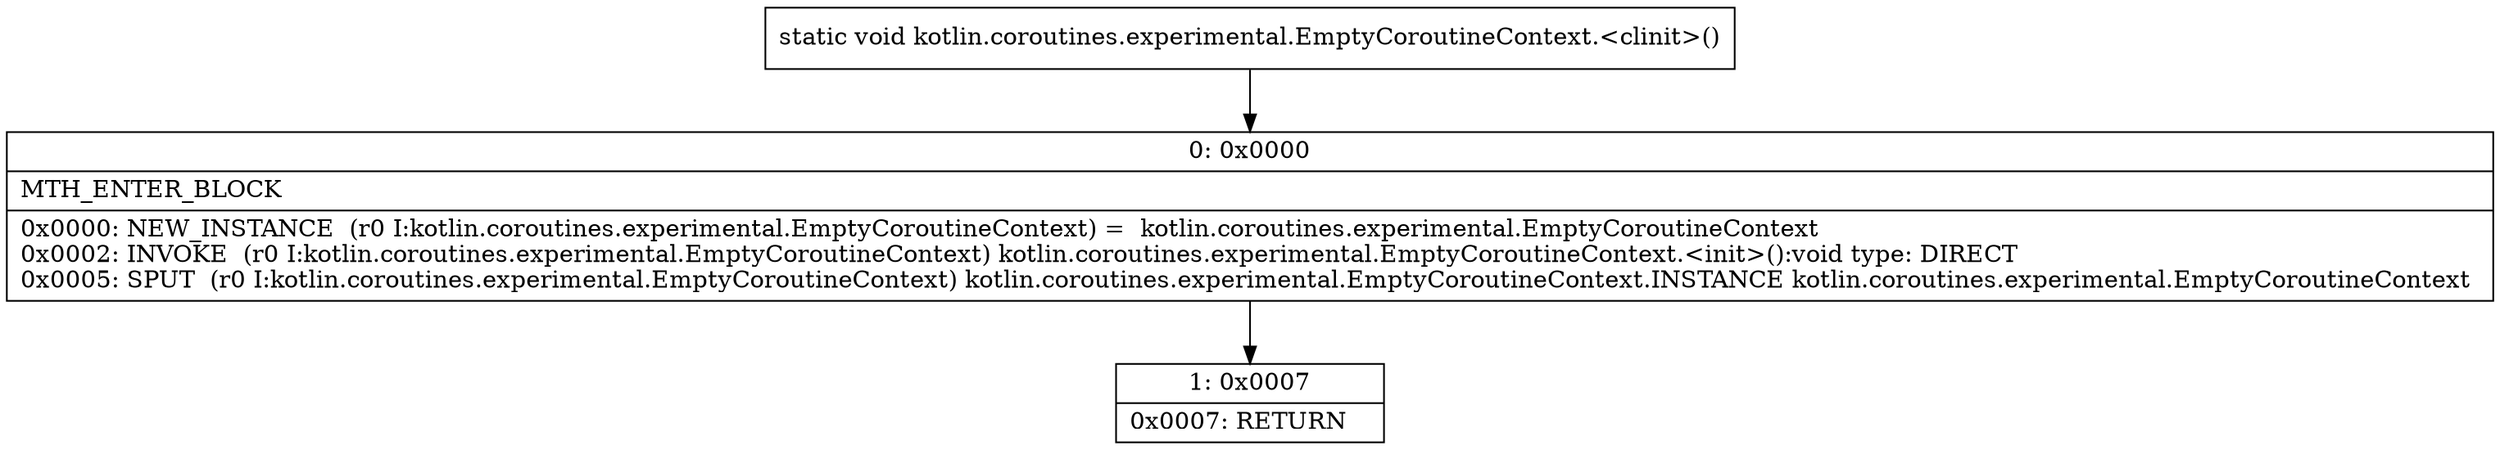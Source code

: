 digraph "CFG forkotlin.coroutines.experimental.EmptyCoroutineContext.\<clinit\>()V" {
Node_0 [shape=record,label="{0\:\ 0x0000|MTH_ENTER_BLOCK\l|0x0000: NEW_INSTANCE  (r0 I:kotlin.coroutines.experimental.EmptyCoroutineContext) =  kotlin.coroutines.experimental.EmptyCoroutineContext \l0x0002: INVOKE  (r0 I:kotlin.coroutines.experimental.EmptyCoroutineContext) kotlin.coroutines.experimental.EmptyCoroutineContext.\<init\>():void type: DIRECT \l0x0005: SPUT  (r0 I:kotlin.coroutines.experimental.EmptyCoroutineContext) kotlin.coroutines.experimental.EmptyCoroutineContext.INSTANCE kotlin.coroutines.experimental.EmptyCoroutineContext \l}"];
Node_1 [shape=record,label="{1\:\ 0x0007|0x0007: RETURN   \l}"];
MethodNode[shape=record,label="{static void kotlin.coroutines.experimental.EmptyCoroutineContext.\<clinit\>() }"];
MethodNode -> Node_0;
Node_0 -> Node_1;
}

